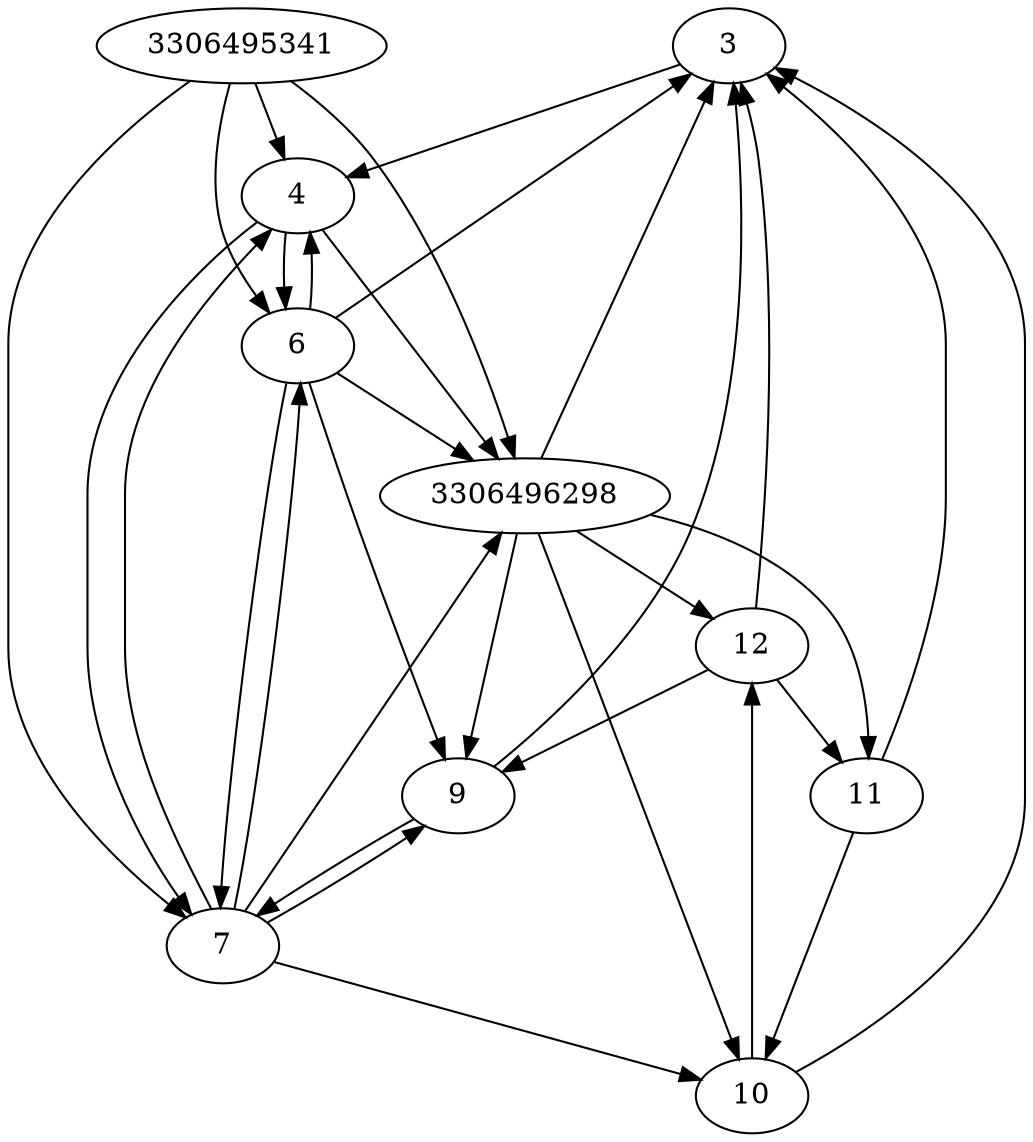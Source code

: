 strict digraph  {
3;
4;
6;
7;
9;
10;
11;
12;
3306495341;
3306496298;
3 -> 4;
4 -> 3306496298;
4 -> 6;
4 -> 7;
6 -> 3306496298;
6 -> 7;
6 -> 4;
6 -> 3;
6 -> 9;
7 -> 10;
7 -> 3306496298;
7 -> 6;
7 -> 4;
7 -> 9;
9 -> 3;
9 -> 7;
10 -> 3;
10 -> 12;
11 -> 10;
11 -> 3;
12 -> 11;
12 -> 3;
12 -> 9;
3306495341 -> 4;
3306495341 -> 3306496298;
3306495341 -> 6;
3306495341 -> 7;
3306496298 -> 9;
3306496298 -> 3;
3306496298 -> 10;
3306496298 -> 11;
3306496298 -> 12;
}
